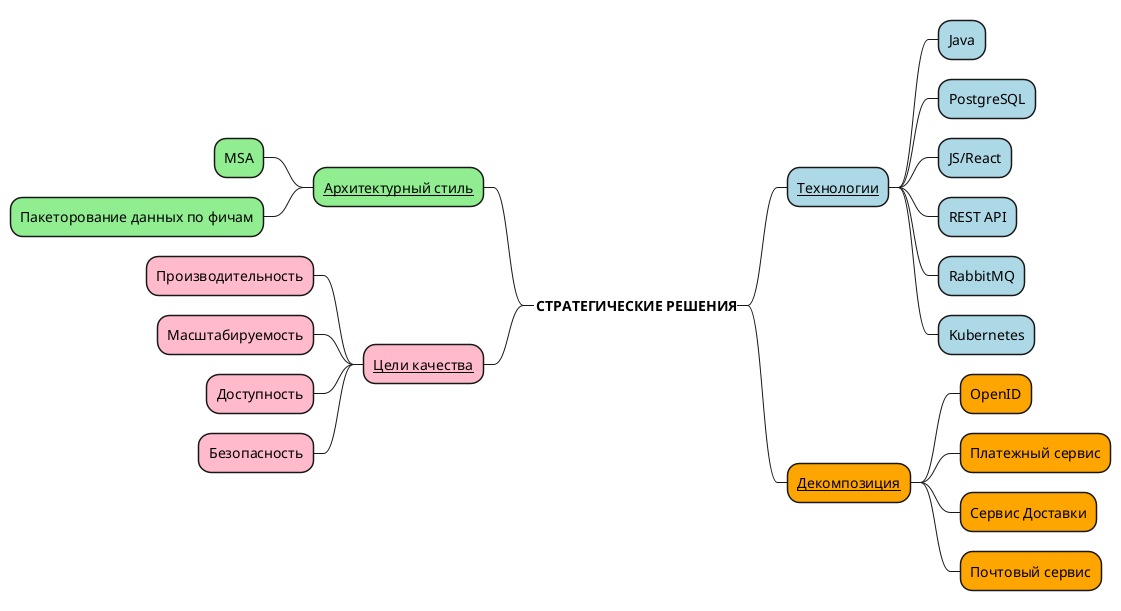 @startmindmap
*_ <b>СТРАТЕГИЧЕСКИЕ РЕШЕНИЯ</b>
**[#lightblue] <u>Технологии</u>
***[#lightblue] Java
***[#lightblue] PostgreSQL
***[#lightblue] JS/React
***[#lightblue] REST API
***[#lightblue] RabbitMQ
***[#lightblue] Kubernetes
**[#Orange] <u>Декомпозиция</u>
***[#Orange] OpenID
***[#Orange] Платежный сервис
***[#Orange] Сервис Доставки
***[#Orange] Почтовый сервис
left side
**[#lightgreen] <u>Архитектурный стиль</u>
***[#lightgreen] MSA
***[#lightgreen] Пакеторование данных по фичам
**[#FFBBCC] <u>Цели качества</u>
***[#FFBBCC] Производительность
***[#FFBBCC] Масштабируемость
***[#FFBBCC] Доступность
***[#FFBBCC] Безопасность
@endmindmap